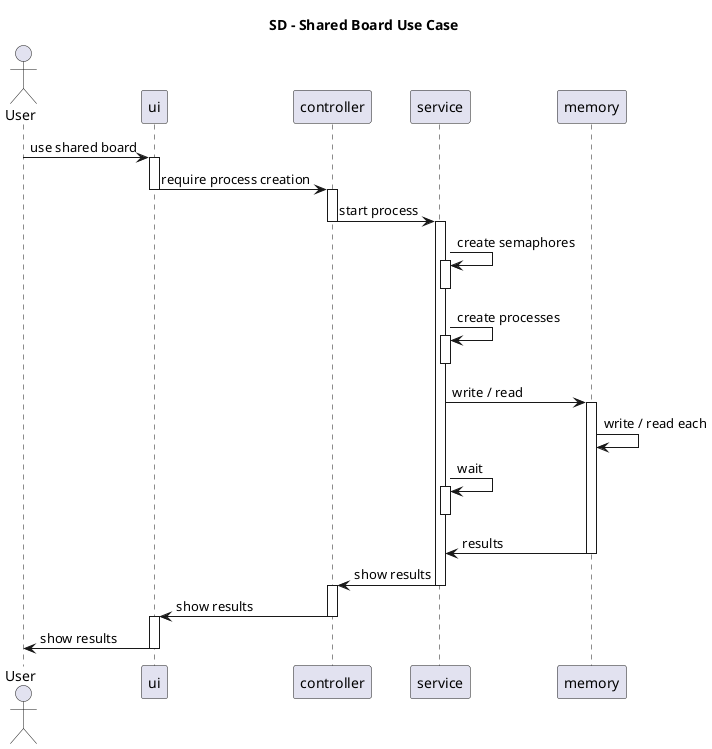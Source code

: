 @startuml
title SD - Shared Board Use Case

actor User as actor

actor -> ui: use shared board
activate ui
ui -> controller: require process creation
deactivate ui
activate controller
controller -> service: start process
deactivate controller
activate service
service -> service: create semaphores
activate service
deactivate service
service -> service: create processes

activate service
deactivate service
service -> memory: write / read
activate memory
memory -> memory: write / read each
service -> service: wait
activate service
deactivate service
memory -> service: results
deactivate memory
service -> controller: show results
deactivate service
activate controller
controller -> ui: show results
deactivate controller
activate ui
ui -> actor: show results
deactivate ui




@enduml